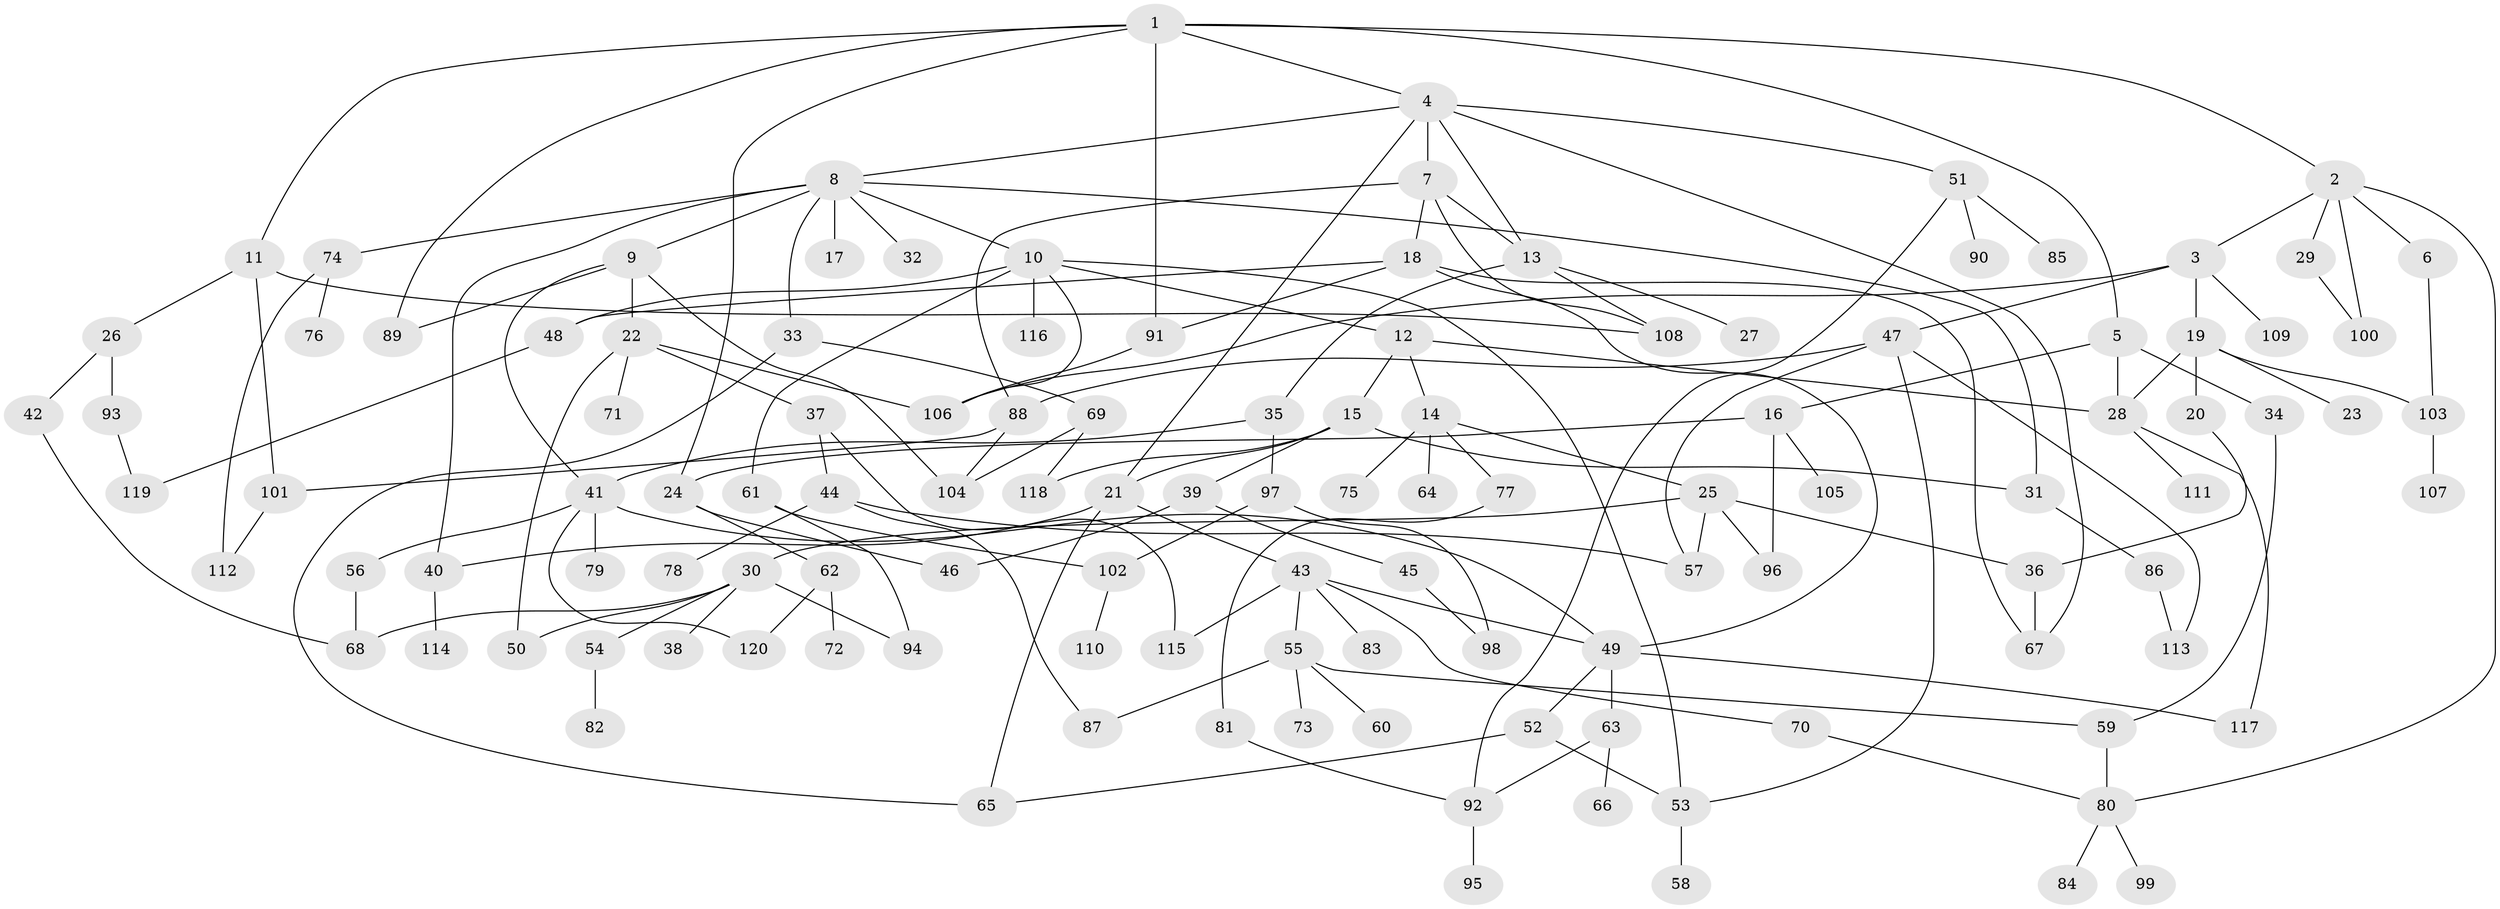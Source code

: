// coarse degree distribution, {5: 0.1917808219178082, 9: 0.0136986301369863, 7: 0.0136986301369863, 4: 0.1506849315068493, 1: 0.2191780821917808, 3: 0.2465753424657534, 10: 0.0136986301369863, 2: 0.0958904109589041, 6: 0.0547945205479452}
// Generated by graph-tools (version 1.1) at 2025/36/03/04/25 23:36:10]
// undirected, 120 vertices, 173 edges
graph export_dot {
  node [color=gray90,style=filled];
  1;
  2;
  3;
  4;
  5;
  6;
  7;
  8;
  9;
  10;
  11;
  12;
  13;
  14;
  15;
  16;
  17;
  18;
  19;
  20;
  21;
  22;
  23;
  24;
  25;
  26;
  27;
  28;
  29;
  30;
  31;
  32;
  33;
  34;
  35;
  36;
  37;
  38;
  39;
  40;
  41;
  42;
  43;
  44;
  45;
  46;
  47;
  48;
  49;
  50;
  51;
  52;
  53;
  54;
  55;
  56;
  57;
  58;
  59;
  60;
  61;
  62;
  63;
  64;
  65;
  66;
  67;
  68;
  69;
  70;
  71;
  72;
  73;
  74;
  75;
  76;
  77;
  78;
  79;
  80;
  81;
  82;
  83;
  84;
  85;
  86;
  87;
  88;
  89;
  90;
  91;
  92;
  93;
  94;
  95;
  96;
  97;
  98;
  99;
  100;
  101;
  102;
  103;
  104;
  105;
  106;
  107;
  108;
  109;
  110;
  111;
  112;
  113;
  114;
  115;
  116;
  117;
  118;
  119;
  120;
  1 -- 2;
  1 -- 4;
  1 -- 5;
  1 -- 11;
  1 -- 91;
  1 -- 24;
  1 -- 89;
  2 -- 3;
  2 -- 6;
  2 -- 29;
  2 -- 80;
  2 -- 100;
  3 -- 19;
  3 -- 47;
  3 -- 109;
  3 -- 106;
  4 -- 7;
  4 -- 8;
  4 -- 51;
  4 -- 13;
  4 -- 21;
  4 -- 67;
  5 -- 16;
  5 -- 28;
  5 -- 34;
  6 -- 103;
  7 -- 13;
  7 -- 18;
  7 -- 88;
  7 -- 108;
  8 -- 9;
  8 -- 10;
  8 -- 17;
  8 -- 32;
  8 -- 33;
  8 -- 40;
  8 -- 74;
  8 -- 31;
  9 -- 22;
  9 -- 89;
  9 -- 104;
  9 -- 41;
  10 -- 12;
  10 -- 61;
  10 -- 106;
  10 -- 116;
  10 -- 48;
  10 -- 53;
  11 -- 26;
  11 -- 108;
  11 -- 101;
  12 -- 14;
  12 -- 15;
  12 -- 28;
  13 -- 27;
  13 -- 35;
  13 -- 108;
  14 -- 25;
  14 -- 64;
  14 -- 75;
  14 -- 77;
  15 -- 21;
  15 -- 31;
  15 -- 39;
  15 -- 118;
  16 -- 24;
  16 -- 96;
  16 -- 105;
  18 -- 48;
  18 -- 49;
  18 -- 67;
  18 -- 91;
  19 -- 20;
  19 -- 23;
  19 -- 28;
  19 -- 103;
  20 -- 36;
  21 -- 43;
  21 -- 65;
  21 -- 40;
  22 -- 37;
  22 -- 71;
  22 -- 106;
  22 -- 50;
  24 -- 46;
  24 -- 62;
  25 -- 30;
  25 -- 36;
  25 -- 57;
  25 -- 96;
  26 -- 42;
  26 -- 93;
  28 -- 111;
  28 -- 117;
  29 -- 100;
  30 -- 38;
  30 -- 50;
  30 -- 54;
  30 -- 68;
  30 -- 94;
  31 -- 86;
  33 -- 69;
  33 -- 65;
  34 -- 59;
  35 -- 41;
  35 -- 97;
  36 -- 67;
  37 -- 44;
  37 -- 115;
  39 -- 45;
  39 -- 46;
  40 -- 114;
  41 -- 56;
  41 -- 79;
  41 -- 49;
  41 -- 120;
  42 -- 68;
  43 -- 55;
  43 -- 70;
  43 -- 83;
  43 -- 115;
  43 -- 49;
  44 -- 78;
  44 -- 87;
  44 -- 57;
  45 -- 98;
  47 -- 53;
  47 -- 57;
  47 -- 113;
  47 -- 88;
  48 -- 119;
  49 -- 52;
  49 -- 63;
  49 -- 117;
  51 -- 85;
  51 -- 90;
  51 -- 92;
  52 -- 65;
  52 -- 53;
  53 -- 58;
  54 -- 82;
  55 -- 59;
  55 -- 60;
  55 -- 73;
  55 -- 87;
  56 -- 68;
  59 -- 80;
  61 -- 94;
  61 -- 102;
  62 -- 72;
  62 -- 120;
  63 -- 66;
  63 -- 92;
  69 -- 118;
  69 -- 104;
  70 -- 80;
  74 -- 76;
  74 -- 112;
  77 -- 81;
  80 -- 84;
  80 -- 99;
  81 -- 92;
  86 -- 113;
  88 -- 101;
  88 -- 104;
  91 -- 106;
  92 -- 95;
  93 -- 119;
  97 -- 98;
  97 -- 102;
  101 -- 112;
  102 -- 110;
  103 -- 107;
}
